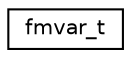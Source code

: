 digraph "Graphical Class Hierarchy"
{
 // INTERACTIVE_SVG=YES
 // LATEX_PDF_SIZE
  edge [fontname="Helvetica",fontsize="10",labelfontname="Helvetica",labelfontsize="10"];
  node [fontname="Helvetica",fontsize="10",shape=record];
  rankdir="LR";
  Node0 [label="fmvar_t",height=0.2,width=0.4,color="black", fillcolor="white", style="filled",URL="$group__fm__yaml__mod.html#structfm__yaml__mod_1_1fmvar__t",tooltip="This type represents the entries for a given variable, e.g. dust. This type contains the name of the ..."];
}
